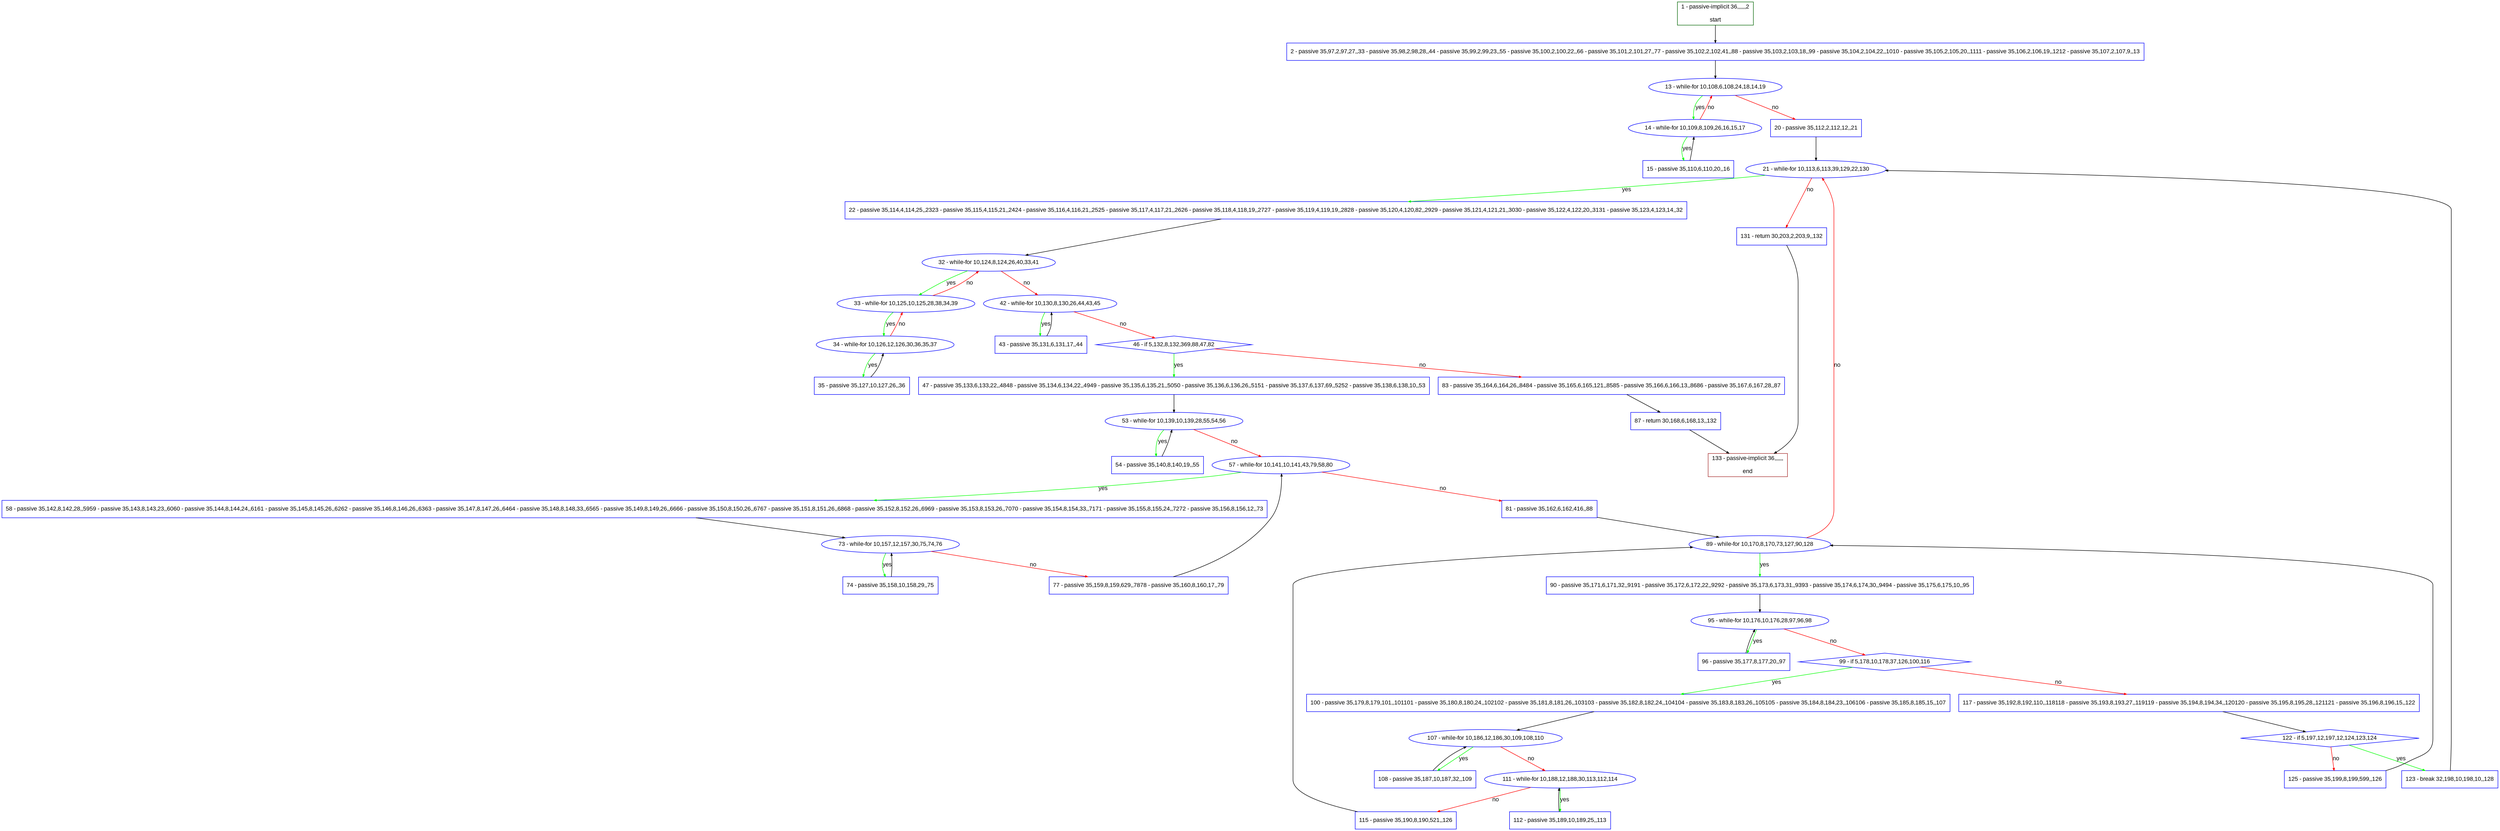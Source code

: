 digraph "" {
  graph [pack="true", label="", fontsize="12", packmode="clust", fontname="Arial", fillcolor="#FFFFCC", bgcolor="white", style="rounded,filled", compound="true"];
  node [node_initialized="no", label="", color="grey", fontsize="12", fillcolor="white", fontname="Arial", style="filled", shape="rectangle", compound="true", fixedsize="false"];
  edge [fontcolor="black", arrowhead="normal", arrowtail="none", arrowsize="0.5", ltail="", label="", color="black", fontsize="12", lhead="", fontname="Arial", dir="forward", compound="true"];
  __N1 [label="2 - passive 35,97,2,97,27,,33 - passive 35,98,2,98,28,,44 - passive 35,99,2,99,23,,55 - passive 35,100,2,100,22,,66 - passive 35,101,2,101,27,,77 - passive 35,102,2,102,41,,88 - passive 35,103,2,103,18,,99 - passive 35,104,2,104,22,,1010 - passive 35,105,2,105,20,,1111 - passive 35,106,2,106,19,,1212 - passive 35,107,2,107,9,,13", color="#0000ff", fillcolor="#ffffff", style="filled", shape="box"];
  __N2 [label="1 - passive-implicit 36,,,,,,2\n\nstart", color="#006400", fillcolor="#ffffff", style="filled", shape="box"];
  __N3 [label="13 - while-for 10,108,6,108,24,18,14,19", color="#0000ff", fillcolor="#ffffff", style="filled", shape="oval"];
  __N4 [label="14 - while-for 10,109,8,109,26,16,15,17", color="#0000ff", fillcolor="#ffffff", style="filled", shape="oval"];
  __N5 [label="20 - passive 35,112,2,112,12,,21", color="#0000ff", fillcolor="#ffffff", style="filled", shape="box"];
  __N6 [label="15 - passive 35,110,6,110,20,,16", color="#0000ff", fillcolor="#ffffff", style="filled", shape="box"];
  __N7 [label="21 - while-for 10,113,6,113,39,129,22,130", color="#0000ff", fillcolor="#ffffff", style="filled", shape="oval"];
  __N8 [label="22 - passive 35,114,4,114,25,,2323 - passive 35,115,4,115,21,,2424 - passive 35,116,4,116,21,,2525 - passive 35,117,4,117,21,,2626 - passive 35,118,4,118,19,,2727 - passive 35,119,4,119,19,,2828 - passive 35,120,4,120,82,,2929 - passive 35,121,4,121,21,,3030 - passive 35,122,4,122,20,,3131 - passive 35,123,4,123,14,,32", color="#0000ff", fillcolor="#ffffff", style="filled", shape="box"];
  __N9 [label="131 - return 30,203,2,203,9,,132", color="#0000ff", fillcolor="#ffffff", style="filled", shape="box"];
  __N10 [label="32 - while-for 10,124,8,124,26,40,33,41", color="#0000ff", fillcolor="#ffffff", style="filled", shape="oval"];
  __N11 [label="33 - while-for 10,125,10,125,28,38,34,39", color="#0000ff", fillcolor="#ffffff", style="filled", shape="oval"];
  __N12 [label="42 - while-for 10,130,8,130,26,44,43,45", color="#0000ff", fillcolor="#ffffff", style="filled", shape="oval"];
  __N13 [label="34 - while-for 10,126,12,126,30,36,35,37", color="#0000ff", fillcolor="#ffffff", style="filled", shape="oval"];
  __N14 [label="35 - passive 35,127,10,127,26,,36", color="#0000ff", fillcolor="#ffffff", style="filled", shape="box"];
  __N15 [label="43 - passive 35,131,6,131,17,,44", color="#0000ff", fillcolor="#ffffff", style="filled", shape="box"];
  __N16 [label="46 - if 5,132,8,132,369,88,47,82", color="#0000ff", fillcolor="#ffffff", style="filled", shape="diamond"];
  __N17 [label="47 - passive 35,133,6,133,22,,4848 - passive 35,134,6,134,22,,4949 - passive 35,135,6,135,21,,5050 - passive 35,136,6,136,26,,5151 - passive 35,137,6,137,69,,5252 - passive 35,138,6,138,10,,53", color="#0000ff", fillcolor="#ffffff", style="filled", shape="box"];
  __N18 [label="83 - passive 35,164,6,164,26,,8484 - passive 35,165,6,165,121,,8585 - passive 35,166,6,166,13,,8686 - passive 35,167,6,167,28,,87", color="#0000ff", fillcolor="#ffffff", style="filled", shape="box"];
  __N19 [label="53 - while-for 10,139,10,139,28,55,54,56", color="#0000ff", fillcolor="#ffffff", style="filled", shape="oval"];
  __N20 [label="54 - passive 35,140,8,140,19,,55", color="#0000ff", fillcolor="#ffffff", style="filled", shape="box"];
  __N21 [label="57 - while-for 10,141,10,141,43,79,58,80", color="#0000ff", fillcolor="#ffffff", style="filled", shape="oval"];
  __N22 [label="58 - passive 35,142,8,142,28,,5959 - passive 35,143,8,143,23,,6060 - passive 35,144,8,144,24,,6161 - passive 35,145,8,145,26,,6262 - passive 35,146,8,146,26,,6363 - passive 35,147,8,147,26,,6464 - passive 35,148,8,148,33,,6565 - passive 35,149,8,149,26,,6666 - passive 35,150,8,150,26,,6767 - passive 35,151,8,151,26,,6868 - passive 35,152,8,152,26,,6969 - passive 35,153,8,153,26,,7070 - passive 35,154,8,154,33,,7171 - passive 35,155,8,155,24,,7272 - passive 35,156,8,156,12,,73", color="#0000ff", fillcolor="#ffffff", style="filled", shape="box"];
  __N23 [label="81 - passive 35,162,6,162,416,,88", color="#0000ff", fillcolor="#ffffff", style="filled", shape="box"];
  __N24 [label="73 - while-for 10,157,12,157,30,75,74,76", color="#0000ff", fillcolor="#ffffff", style="filled", shape="oval"];
  __N25 [label="74 - passive 35,158,10,158,29,,75", color="#0000ff", fillcolor="#ffffff", style="filled", shape="box"];
  __N26 [label="77 - passive 35,159,8,159,629,,7878 - passive 35,160,8,160,17,,79", color="#0000ff", fillcolor="#ffffff", style="filled", shape="box"];
  __N27 [label="89 - while-for 10,170,8,170,73,127,90,128", color="#0000ff", fillcolor="#ffffff", style="filled", shape="oval"];
  __N28 [label="87 - return 30,168,6,168,13,,132", color="#0000ff", fillcolor="#ffffff", style="filled", shape="box"];
  __N29 [label="133 - passive-implicit 36,,,,,,\n\nend", color="#a52a2a", fillcolor="#ffffff", style="filled", shape="box"];
  __N30 [label="90 - passive 35,171,6,171,32,,9191 - passive 35,172,6,172,22,,9292 - passive 35,173,6,173,31,,9393 - passive 35,174,6,174,30,,9494 - passive 35,175,6,175,10,,95", color="#0000ff", fillcolor="#ffffff", style="filled", shape="box"];
  __N31 [label="95 - while-for 10,176,10,176,28,97,96,98", color="#0000ff", fillcolor="#ffffff", style="filled", shape="oval"];
  __N32 [label="96 - passive 35,177,8,177,20,,97", color="#0000ff", fillcolor="#ffffff", style="filled", shape="box"];
  __N33 [label="99 - if 5,178,10,178,37,126,100,116", color="#0000ff", fillcolor="#ffffff", style="filled", shape="diamond"];
  __N34 [label="100 - passive 35,179,8,179,101,,101101 - passive 35,180,8,180,24,,102102 - passive 35,181,8,181,26,,103103 - passive 35,182,8,182,24,,104104 - passive 35,183,8,183,26,,105105 - passive 35,184,8,184,23,,106106 - passive 35,185,8,185,15,,107", color="#0000ff", fillcolor="#ffffff", style="filled", shape="box"];
  __N35 [label="117 - passive 35,192,8,192,110,,118118 - passive 35,193,8,193,27,,119119 - passive 35,194,8,194,34,,120120 - passive 35,195,8,195,28,,121121 - passive 35,196,8,196,15,,122", color="#0000ff", fillcolor="#ffffff", style="filled", shape="box"];
  __N36 [label="107 - while-for 10,186,12,186,30,109,108,110", color="#0000ff", fillcolor="#ffffff", style="filled", shape="oval"];
  __N37 [label="108 - passive 35,187,10,187,32,,109", color="#0000ff", fillcolor="#ffffff", style="filled", shape="box"];
  __N38 [label="111 - while-for 10,188,12,188,30,113,112,114", color="#0000ff", fillcolor="#ffffff", style="filled", shape="oval"];
  __N39 [label="112 - passive 35,189,10,189,25,,113", color="#0000ff", fillcolor="#ffffff", style="filled", shape="box"];
  __N40 [label="115 - passive 35,190,8,190,521,,126", color="#0000ff", fillcolor="#ffffff", style="filled", shape="box"];
  __N41 [label="122 - if 5,197,12,197,12,124,123,124", color="#0000ff", fillcolor="#ffffff", style="filled", shape="diamond"];
  __N42 [label="123 - break 32,198,10,198,10,,128", color="#0000ff", fillcolor="#ffffff", style="filled", shape="box"];
  __N43 [label="125 - passive 35,199,8,199,599,,126", color="#0000ff", fillcolor="#ffffff", style="filled", shape="box"];
  __N2 -> __N1 [arrowhead="normal", arrowtail="none", color="#000000", label="", dir="forward"];
  __N1 -> __N3 [arrowhead="normal", arrowtail="none", color="#000000", label="", dir="forward"];
  __N3 -> __N4 [arrowhead="normal", arrowtail="none", color="#00ff00", label="yes", dir="forward"];
  __N4 -> __N3 [arrowhead="normal", arrowtail="none", color="#ff0000", label="no", dir="forward"];
  __N3 -> __N5 [arrowhead="normal", arrowtail="none", color="#ff0000", label="no", dir="forward"];
  __N4 -> __N6 [arrowhead="normal", arrowtail="none", color="#00ff00", label="yes", dir="forward"];
  __N6 -> __N4 [arrowhead="normal", arrowtail="none", color="#000000", label="", dir="forward"];
  __N5 -> __N7 [arrowhead="normal", arrowtail="none", color="#000000", label="", dir="forward"];
  __N7 -> __N8 [arrowhead="normal", arrowtail="none", color="#00ff00", label="yes", dir="forward"];
  __N7 -> __N9 [arrowhead="normal", arrowtail="none", color="#ff0000", label="no", dir="forward"];
  __N8 -> __N10 [arrowhead="normal", arrowtail="none", color="#000000", label="", dir="forward"];
  __N10 -> __N11 [arrowhead="normal", arrowtail="none", color="#00ff00", label="yes", dir="forward"];
  __N11 -> __N10 [arrowhead="normal", arrowtail="none", color="#ff0000", label="no", dir="forward"];
  __N10 -> __N12 [arrowhead="normal", arrowtail="none", color="#ff0000", label="no", dir="forward"];
  __N11 -> __N13 [arrowhead="normal", arrowtail="none", color="#00ff00", label="yes", dir="forward"];
  __N13 -> __N11 [arrowhead="normal", arrowtail="none", color="#ff0000", label="no", dir="forward"];
  __N13 -> __N14 [arrowhead="normal", arrowtail="none", color="#00ff00", label="yes", dir="forward"];
  __N14 -> __N13 [arrowhead="normal", arrowtail="none", color="#000000", label="", dir="forward"];
  __N12 -> __N15 [arrowhead="normal", arrowtail="none", color="#00ff00", label="yes", dir="forward"];
  __N15 -> __N12 [arrowhead="normal", arrowtail="none", color="#000000", label="", dir="forward"];
  __N12 -> __N16 [arrowhead="normal", arrowtail="none", color="#ff0000", label="no", dir="forward"];
  __N16 -> __N17 [arrowhead="normal", arrowtail="none", color="#00ff00", label="yes", dir="forward"];
  __N16 -> __N18 [arrowhead="normal", arrowtail="none", color="#ff0000", label="no", dir="forward"];
  __N17 -> __N19 [arrowhead="normal", arrowtail="none", color="#000000", label="", dir="forward"];
  __N19 -> __N20 [arrowhead="normal", arrowtail="none", color="#00ff00", label="yes", dir="forward"];
  __N20 -> __N19 [arrowhead="normal", arrowtail="none", color="#000000", label="", dir="forward"];
  __N19 -> __N21 [arrowhead="normal", arrowtail="none", color="#ff0000", label="no", dir="forward"];
  __N21 -> __N22 [arrowhead="normal", arrowtail="none", color="#00ff00", label="yes", dir="forward"];
  __N21 -> __N23 [arrowhead="normal", arrowtail="none", color="#ff0000", label="no", dir="forward"];
  __N22 -> __N24 [arrowhead="normal", arrowtail="none", color="#000000", label="", dir="forward"];
  __N24 -> __N25 [arrowhead="normal", arrowtail="none", color="#00ff00", label="yes", dir="forward"];
  __N25 -> __N24 [arrowhead="normal", arrowtail="none", color="#000000", label="", dir="forward"];
  __N24 -> __N26 [arrowhead="normal", arrowtail="none", color="#ff0000", label="no", dir="forward"];
  __N26 -> __N21 [arrowhead="normal", arrowtail="none", color="#000000", label="", dir="forward"];
  __N23 -> __N27 [arrowhead="normal", arrowtail="none", color="#000000", label="", dir="forward"];
  __N18 -> __N28 [arrowhead="normal", arrowtail="none", color="#000000", label="", dir="forward"];
  __N28 -> __N29 [arrowhead="normal", arrowtail="none", color="#000000", label="", dir="forward"];
  __N27 -> __N7 [arrowhead="normal", arrowtail="none", color="#ff0000", label="no", dir="forward"];
  __N27 -> __N30 [arrowhead="normal", arrowtail="none", color="#00ff00", label="yes", dir="forward"];
  __N30 -> __N31 [arrowhead="normal", arrowtail="none", color="#000000", label="", dir="forward"];
  __N31 -> __N32 [arrowhead="normal", arrowtail="none", color="#00ff00", label="yes", dir="forward"];
  __N32 -> __N31 [arrowhead="normal", arrowtail="none", color="#000000", label="", dir="forward"];
  __N31 -> __N33 [arrowhead="normal", arrowtail="none", color="#ff0000", label="no", dir="forward"];
  __N33 -> __N34 [arrowhead="normal", arrowtail="none", color="#00ff00", label="yes", dir="forward"];
  __N33 -> __N35 [arrowhead="normal", arrowtail="none", color="#ff0000", label="no", dir="forward"];
  __N34 -> __N36 [arrowhead="normal", arrowtail="none", color="#000000", label="", dir="forward"];
  __N36 -> __N37 [arrowhead="normal", arrowtail="none", color="#00ff00", label="yes", dir="forward"];
  __N37 -> __N36 [arrowhead="normal", arrowtail="none", color="#000000", label="", dir="forward"];
  __N36 -> __N38 [arrowhead="normal", arrowtail="none", color="#ff0000", label="no", dir="forward"];
  __N38 -> __N39 [arrowhead="normal", arrowtail="none", color="#00ff00", label="yes", dir="forward"];
  __N39 -> __N38 [arrowhead="normal", arrowtail="none", color="#000000", label="", dir="forward"];
  __N38 -> __N40 [arrowhead="normal", arrowtail="none", color="#ff0000", label="no", dir="forward"];
  __N40 -> __N27 [arrowhead="normal", arrowtail="none", color="#000000", label="", dir="forward"];
  __N35 -> __N41 [arrowhead="normal", arrowtail="none", color="#000000", label="", dir="forward"];
  __N41 -> __N42 [arrowhead="normal", arrowtail="none", color="#00ff00", label="yes", dir="forward"];
  __N41 -> __N43 [arrowhead="normal", arrowtail="none", color="#ff0000", label="no", dir="forward"];
  __N42 -> __N7 [arrowhead="normal", arrowtail="none", color="#000000", label="", dir="forward"];
  __N43 -> __N27 [arrowhead="normal", arrowtail="none", color="#000000", label="", dir="forward"];
  __N9 -> __N29 [arrowhead="normal", arrowtail="none", color="#000000", label="", dir="forward"];
}
